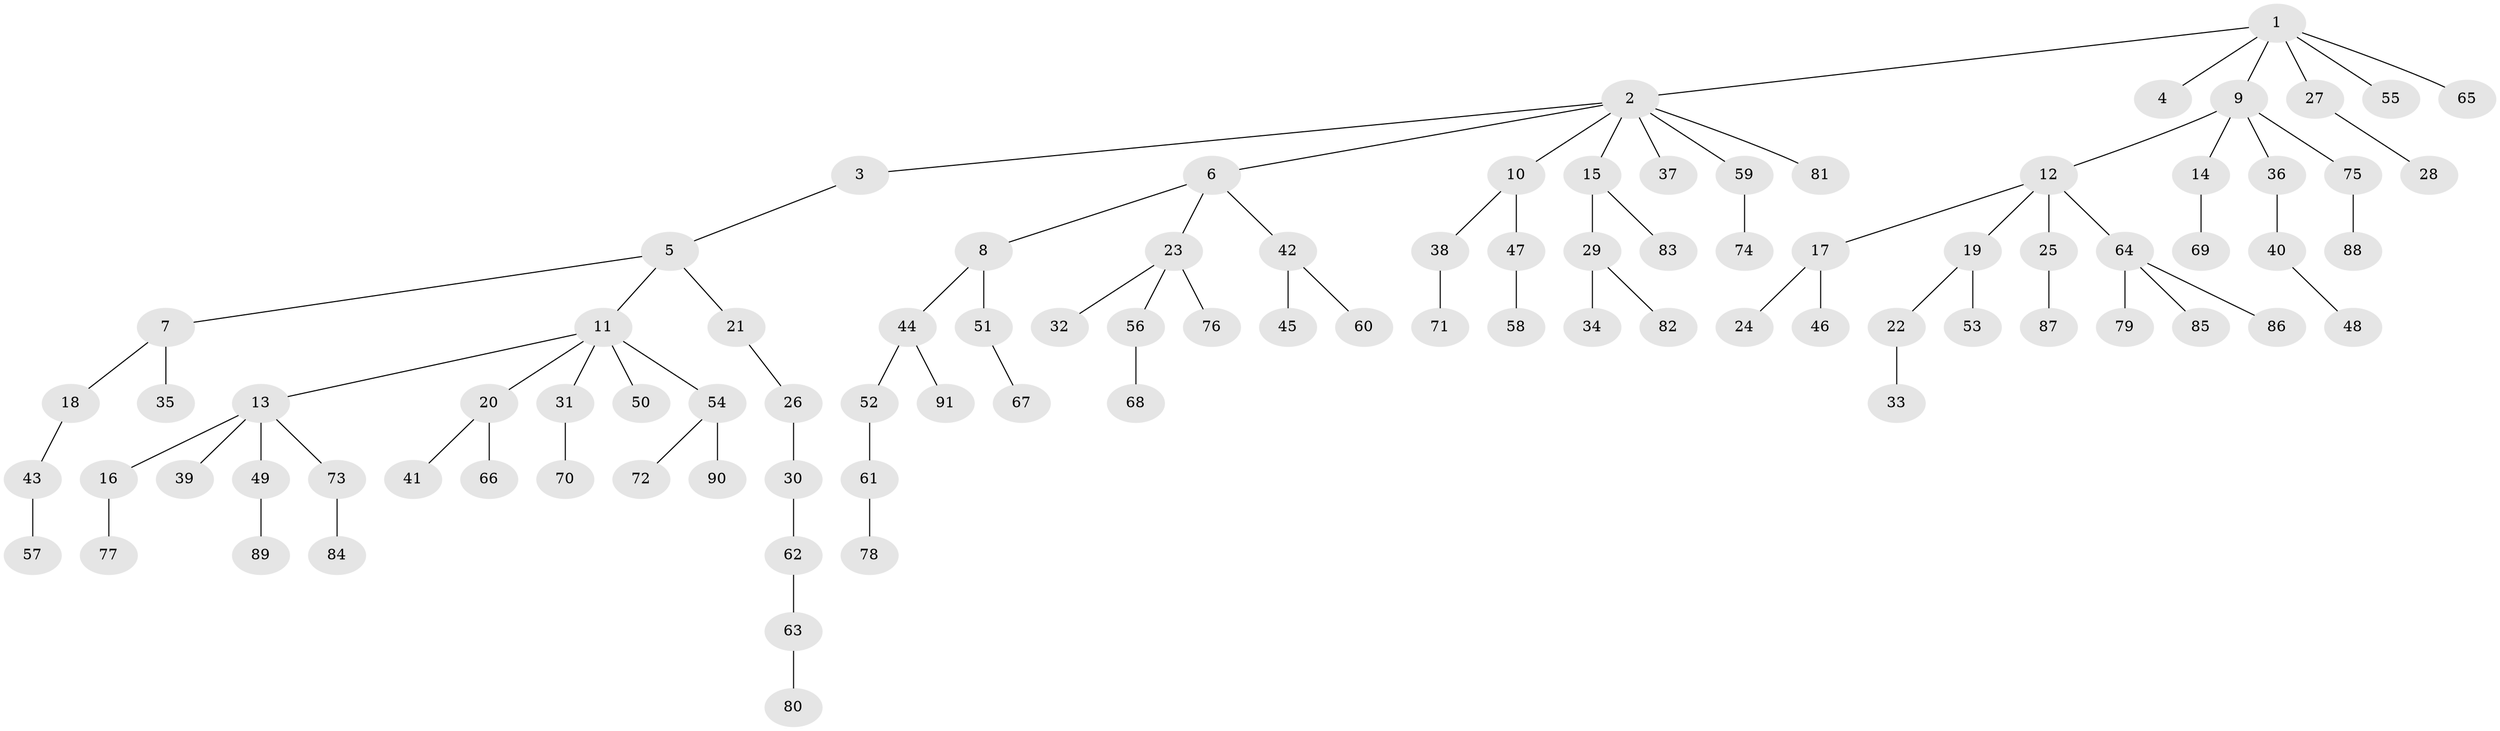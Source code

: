// Generated by graph-tools (version 1.1) at 2025/15/03/09/25 04:15:31]
// undirected, 91 vertices, 90 edges
graph export_dot {
graph [start="1"]
  node [color=gray90,style=filled];
  1;
  2;
  3;
  4;
  5;
  6;
  7;
  8;
  9;
  10;
  11;
  12;
  13;
  14;
  15;
  16;
  17;
  18;
  19;
  20;
  21;
  22;
  23;
  24;
  25;
  26;
  27;
  28;
  29;
  30;
  31;
  32;
  33;
  34;
  35;
  36;
  37;
  38;
  39;
  40;
  41;
  42;
  43;
  44;
  45;
  46;
  47;
  48;
  49;
  50;
  51;
  52;
  53;
  54;
  55;
  56;
  57;
  58;
  59;
  60;
  61;
  62;
  63;
  64;
  65;
  66;
  67;
  68;
  69;
  70;
  71;
  72;
  73;
  74;
  75;
  76;
  77;
  78;
  79;
  80;
  81;
  82;
  83;
  84;
  85;
  86;
  87;
  88;
  89;
  90;
  91;
  1 -- 2;
  1 -- 4;
  1 -- 9;
  1 -- 27;
  1 -- 55;
  1 -- 65;
  2 -- 3;
  2 -- 6;
  2 -- 10;
  2 -- 15;
  2 -- 37;
  2 -- 59;
  2 -- 81;
  3 -- 5;
  5 -- 7;
  5 -- 11;
  5 -- 21;
  6 -- 8;
  6 -- 23;
  6 -- 42;
  7 -- 18;
  7 -- 35;
  8 -- 44;
  8 -- 51;
  9 -- 12;
  9 -- 14;
  9 -- 36;
  9 -- 75;
  10 -- 38;
  10 -- 47;
  11 -- 13;
  11 -- 20;
  11 -- 31;
  11 -- 50;
  11 -- 54;
  12 -- 17;
  12 -- 19;
  12 -- 25;
  12 -- 64;
  13 -- 16;
  13 -- 39;
  13 -- 49;
  13 -- 73;
  14 -- 69;
  15 -- 29;
  15 -- 83;
  16 -- 77;
  17 -- 24;
  17 -- 46;
  18 -- 43;
  19 -- 22;
  19 -- 53;
  20 -- 41;
  20 -- 66;
  21 -- 26;
  22 -- 33;
  23 -- 32;
  23 -- 56;
  23 -- 76;
  25 -- 87;
  26 -- 30;
  27 -- 28;
  29 -- 34;
  29 -- 82;
  30 -- 62;
  31 -- 70;
  36 -- 40;
  38 -- 71;
  40 -- 48;
  42 -- 45;
  42 -- 60;
  43 -- 57;
  44 -- 52;
  44 -- 91;
  47 -- 58;
  49 -- 89;
  51 -- 67;
  52 -- 61;
  54 -- 72;
  54 -- 90;
  56 -- 68;
  59 -- 74;
  61 -- 78;
  62 -- 63;
  63 -- 80;
  64 -- 79;
  64 -- 85;
  64 -- 86;
  73 -- 84;
  75 -- 88;
}
